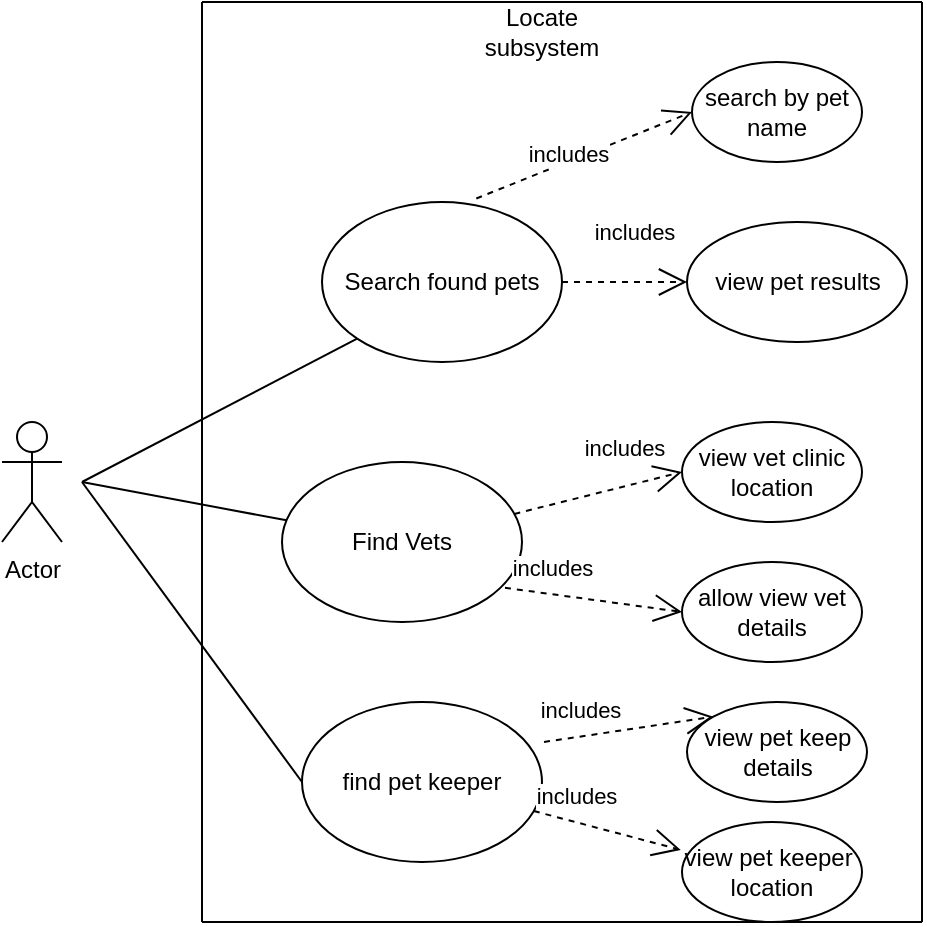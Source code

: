 <mxfile version="24.4.10" type="device">
  <diagram name="Page-1" id="pyriwlf67giPjVCogMMf">
    <mxGraphModel dx="1267" dy="700" grid="1" gridSize="10" guides="1" tooltips="1" connect="1" arrows="1" fold="1" page="1" pageScale="1" pageWidth="850" pageHeight="1100" math="0" shadow="0">
      <root>
        <mxCell id="0" />
        <mxCell id="1" parent="0" />
        <mxCell id="OU7FGH9eLf5QL7EvOKS6-1" value="Search found pets" style="ellipse;whiteSpace=wrap;html=1;" parent="1" vertex="1">
          <mxGeometry x="240" y="120" width="120" height="80" as="geometry" />
        </mxCell>
        <mxCell id="OU7FGH9eLf5QL7EvOKS6-2" value="Find Vets" style="ellipse;whiteSpace=wrap;html=1;" parent="1" vertex="1">
          <mxGeometry x="220" y="250" width="120" height="80" as="geometry" />
        </mxCell>
        <mxCell id="OU7FGH9eLf5QL7EvOKS6-5" value="Actor" style="shape=umlActor;verticalLabelPosition=bottom;verticalAlign=top;html=1;outlineConnect=0;" parent="1" vertex="1">
          <mxGeometry x="80" y="230" width="30" height="60" as="geometry" />
        </mxCell>
        <mxCell id="OU7FGH9eLf5QL7EvOKS6-10" value="" style="endArrow=none;html=1;rounded=0;" parent="1" target="OU7FGH9eLf5QL7EvOKS6-2" edge="1">
          <mxGeometry width="50" height="50" relative="1" as="geometry">
            <mxPoint x="120" y="260" as="sourcePoint" />
            <mxPoint x="340" y="190" as="targetPoint" />
          </mxGeometry>
        </mxCell>
        <mxCell id="OU7FGH9eLf5QL7EvOKS6-15" value="" style="endArrow=none;html=1;rounded=0;" parent="1" edge="1">
          <mxGeometry width="50" height="50" relative="1" as="geometry">
            <mxPoint x="180" y="480" as="sourcePoint" />
            <mxPoint x="180" y="20" as="targetPoint" />
          </mxGeometry>
        </mxCell>
        <mxCell id="OU7FGH9eLf5QL7EvOKS6-16" value="" style="endArrow=none;html=1;rounded=0;" parent="1" edge="1">
          <mxGeometry width="50" height="50" relative="1" as="geometry">
            <mxPoint x="540" y="20" as="sourcePoint" />
            <mxPoint x="180" y="20" as="targetPoint" />
          </mxGeometry>
        </mxCell>
        <mxCell id="OU7FGH9eLf5QL7EvOKS6-17" value="" style="endArrow=none;html=1;rounded=0;" parent="1" edge="1">
          <mxGeometry width="50" height="50" relative="1" as="geometry">
            <mxPoint x="540" y="480" as="sourcePoint" />
            <mxPoint x="540" y="20" as="targetPoint" />
          </mxGeometry>
        </mxCell>
        <mxCell id="OU7FGH9eLf5QL7EvOKS6-18" value="" style="endArrow=none;html=1;rounded=0;" parent="1" edge="1">
          <mxGeometry width="50" height="50" relative="1" as="geometry">
            <mxPoint x="180" y="480" as="sourcePoint" />
            <mxPoint x="540" y="480" as="targetPoint" />
            <Array as="points" />
          </mxGeometry>
        </mxCell>
        <mxCell id="OU7FGH9eLf5QL7EvOKS6-19" value="Locate subsystem" style="text;html=1;align=center;verticalAlign=middle;whiteSpace=wrap;rounded=0;" parent="1" vertex="1">
          <mxGeometry x="320" y="20" width="60" height="30" as="geometry" />
        </mxCell>
        <mxCell id="OU7FGH9eLf5QL7EvOKS6-20" value="search by pet name" style="ellipse;whiteSpace=wrap;html=1;" parent="1" vertex="1">
          <mxGeometry x="425" y="50" width="85" height="50" as="geometry" />
        </mxCell>
        <mxCell id="OU7FGH9eLf5QL7EvOKS6-22" value="view pet results" style="ellipse;whiteSpace=wrap;html=1;" parent="1" vertex="1">
          <mxGeometry x="422.5" y="130" width="110" height="60" as="geometry" />
        </mxCell>
        <mxCell id="OU7FGH9eLf5QL7EvOKS6-23" value="view vet clinic location" style="ellipse;whiteSpace=wrap;html=1;" parent="1" vertex="1">
          <mxGeometry x="420" y="230" width="90" height="50" as="geometry" />
        </mxCell>
        <mxCell id="OU7FGH9eLf5QL7EvOKS6-24" value="allow view vet details" style="ellipse;whiteSpace=wrap;html=1;" parent="1" vertex="1">
          <mxGeometry x="420" y="300" width="90" height="50" as="geometry" />
        </mxCell>
        <mxCell id="OU7FGH9eLf5QL7EvOKS6-40" value="includes" style="endArrow=open;endSize=12;dashed=1;html=1;rounded=0;entryX=0;entryY=0.5;entryDx=0;entryDy=0;exitX=0.643;exitY=-0.022;exitDx=0;exitDy=0;exitPerimeter=0;" parent="1" source="OU7FGH9eLf5QL7EvOKS6-1" target="OU7FGH9eLf5QL7EvOKS6-20" edge="1">
          <mxGeometry x="-0.126" y="3" width="160" relative="1" as="geometry">
            <mxPoint x="370" y="59" as="sourcePoint" />
            <mxPoint x="495" y="59" as="targetPoint" />
            <mxPoint as="offset" />
          </mxGeometry>
        </mxCell>
        <mxCell id="OU7FGH9eLf5QL7EvOKS6-42" value="includes" style="endArrow=open;endSize=12;dashed=1;html=1;rounded=0;exitX=1;exitY=0.5;exitDx=0;exitDy=0;entryX=0;entryY=0.5;entryDx=0;entryDy=0;" parent="1" source="OU7FGH9eLf5QL7EvOKS6-1" target="OU7FGH9eLf5QL7EvOKS6-22" edge="1">
          <mxGeometry x="0.135" y="25" width="160" relative="1" as="geometry">
            <mxPoint x="390" y="120" as="sourcePoint" />
            <mxPoint x="420" y="150" as="targetPoint" />
            <mxPoint as="offset" />
          </mxGeometry>
        </mxCell>
        <mxCell id="OU7FGH9eLf5QL7EvOKS6-43" value="includes" style="endArrow=open;endSize=12;dashed=1;html=1;rounded=0;entryX=0;entryY=0.5;entryDx=0;entryDy=0;" parent="1" source="OU7FGH9eLf5QL7EvOKS6-2" target="OU7FGH9eLf5QL7EvOKS6-23" edge="1">
          <mxGeometry x="0.408" y="19" width="160" relative="1" as="geometry">
            <mxPoint x="340" y="300" as="sourcePoint" />
            <mxPoint x="450" y="160" as="targetPoint" />
            <mxPoint as="offset" />
          </mxGeometry>
        </mxCell>
        <mxCell id="OU7FGH9eLf5QL7EvOKS6-44" value="includes" style="endArrow=open;endSize=12;dashed=1;html=1;rounded=0;exitX=0.929;exitY=0.786;exitDx=0;exitDy=0;exitPerimeter=0;entryX=0;entryY=0.5;entryDx=0;entryDy=0;" parent="1" source="OU7FGH9eLf5QL7EvOKS6-2" target="OU7FGH9eLf5QL7EvOKS6-24" edge="1">
          <mxGeometry x="-0.516" y="13" width="160" relative="1" as="geometry">
            <mxPoint x="390" y="220" as="sourcePoint" />
            <mxPoint x="420" y="350" as="targetPoint" />
            <mxPoint as="offset" />
          </mxGeometry>
        </mxCell>
        <mxCell id="ULhVJu0OLDamCF9XUSA2-2" value="" style="endArrow=none;html=1;rounded=0;entryX=0;entryY=1;entryDx=0;entryDy=0;" parent="1" target="OU7FGH9eLf5QL7EvOKS6-1" edge="1">
          <mxGeometry width="50" height="50" relative="1" as="geometry">
            <mxPoint x="120" y="260" as="sourcePoint" />
            <mxPoint x="230" y="220" as="targetPoint" />
          </mxGeometry>
        </mxCell>
        <mxCell id="ULhVJu0OLDamCF9XUSA2-3" value="find pet keeper" style="ellipse;whiteSpace=wrap;html=1;" parent="1" vertex="1">
          <mxGeometry x="230" y="370" width="120" height="80" as="geometry" />
        </mxCell>
        <mxCell id="ULhVJu0OLDamCF9XUSA2-4" value="view pet keep details" style="ellipse;whiteSpace=wrap;html=1;" parent="1" vertex="1">
          <mxGeometry x="422.5" y="370" width="90" height="50" as="geometry" />
        </mxCell>
        <mxCell id="ULhVJu0OLDamCF9XUSA2-5" value="view pet keeper&amp;nbsp;&lt;div&gt;location&lt;/div&gt;" style="ellipse;whiteSpace=wrap;html=1;" parent="1" vertex="1">
          <mxGeometry x="420" y="430" width="90" height="50" as="geometry" />
        </mxCell>
        <mxCell id="ULhVJu0OLDamCF9XUSA2-6" value="includes" style="endArrow=open;endSize=12;dashed=1;html=1;rounded=0;entryX=0;entryY=0;entryDx=0;entryDy=0;" parent="1" target="ULhVJu0OLDamCF9XUSA2-4" edge="1">
          <mxGeometry x="-0.516" y="13" width="160" relative="1" as="geometry">
            <mxPoint x="351" y="390" as="sourcePoint" />
            <mxPoint x="430" y="360" as="targetPoint" />
            <mxPoint as="offset" />
          </mxGeometry>
        </mxCell>
        <mxCell id="ULhVJu0OLDamCF9XUSA2-7" value="includes" style="endArrow=open;endSize=12;dashed=1;html=1;rounded=0;entryX=-0.007;entryY=0.279;entryDx=0;entryDy=0;entryPerimeter=0;" parent="1" source="ULhVJu0OLDamCF9XUSA2-3" target="ULhVJu0OLDamCF9XUSA2-5" edge="1">
          <mxGeometry x="-0.516" y="13" width="160" relative="1" as="geometry">
            <mxPoint x="361" y="400" as="sourcePoint" />
            <mxPoint x="443" y="402" as="targetPoint" />
            <mxPoint as="offset" />
          </mxGeometry>
        </mxCell>
        <mxCell id="ULhVJu0OLDamCF9XUSA2-8" value="" style="endArrow=none;html=1;rounded=0;entryX=0;entryY=0.5;entryDx=0;entryDy=0;" parent="1" target="ULhVJu0OLDamCF9XUSA2-3" edge="1">
          <mxGeometry width="50" height="50" relative="1" as="geometry">
            <mxPoint x="120" y="260" as="sourcePoint" />
            <mxPoint x="220" y="390" as="targetPoint" />
          </mxGeometry>
        </mxCell>
      </root>
    </mxGraphModel>
  </diagram>
</mxfile>
